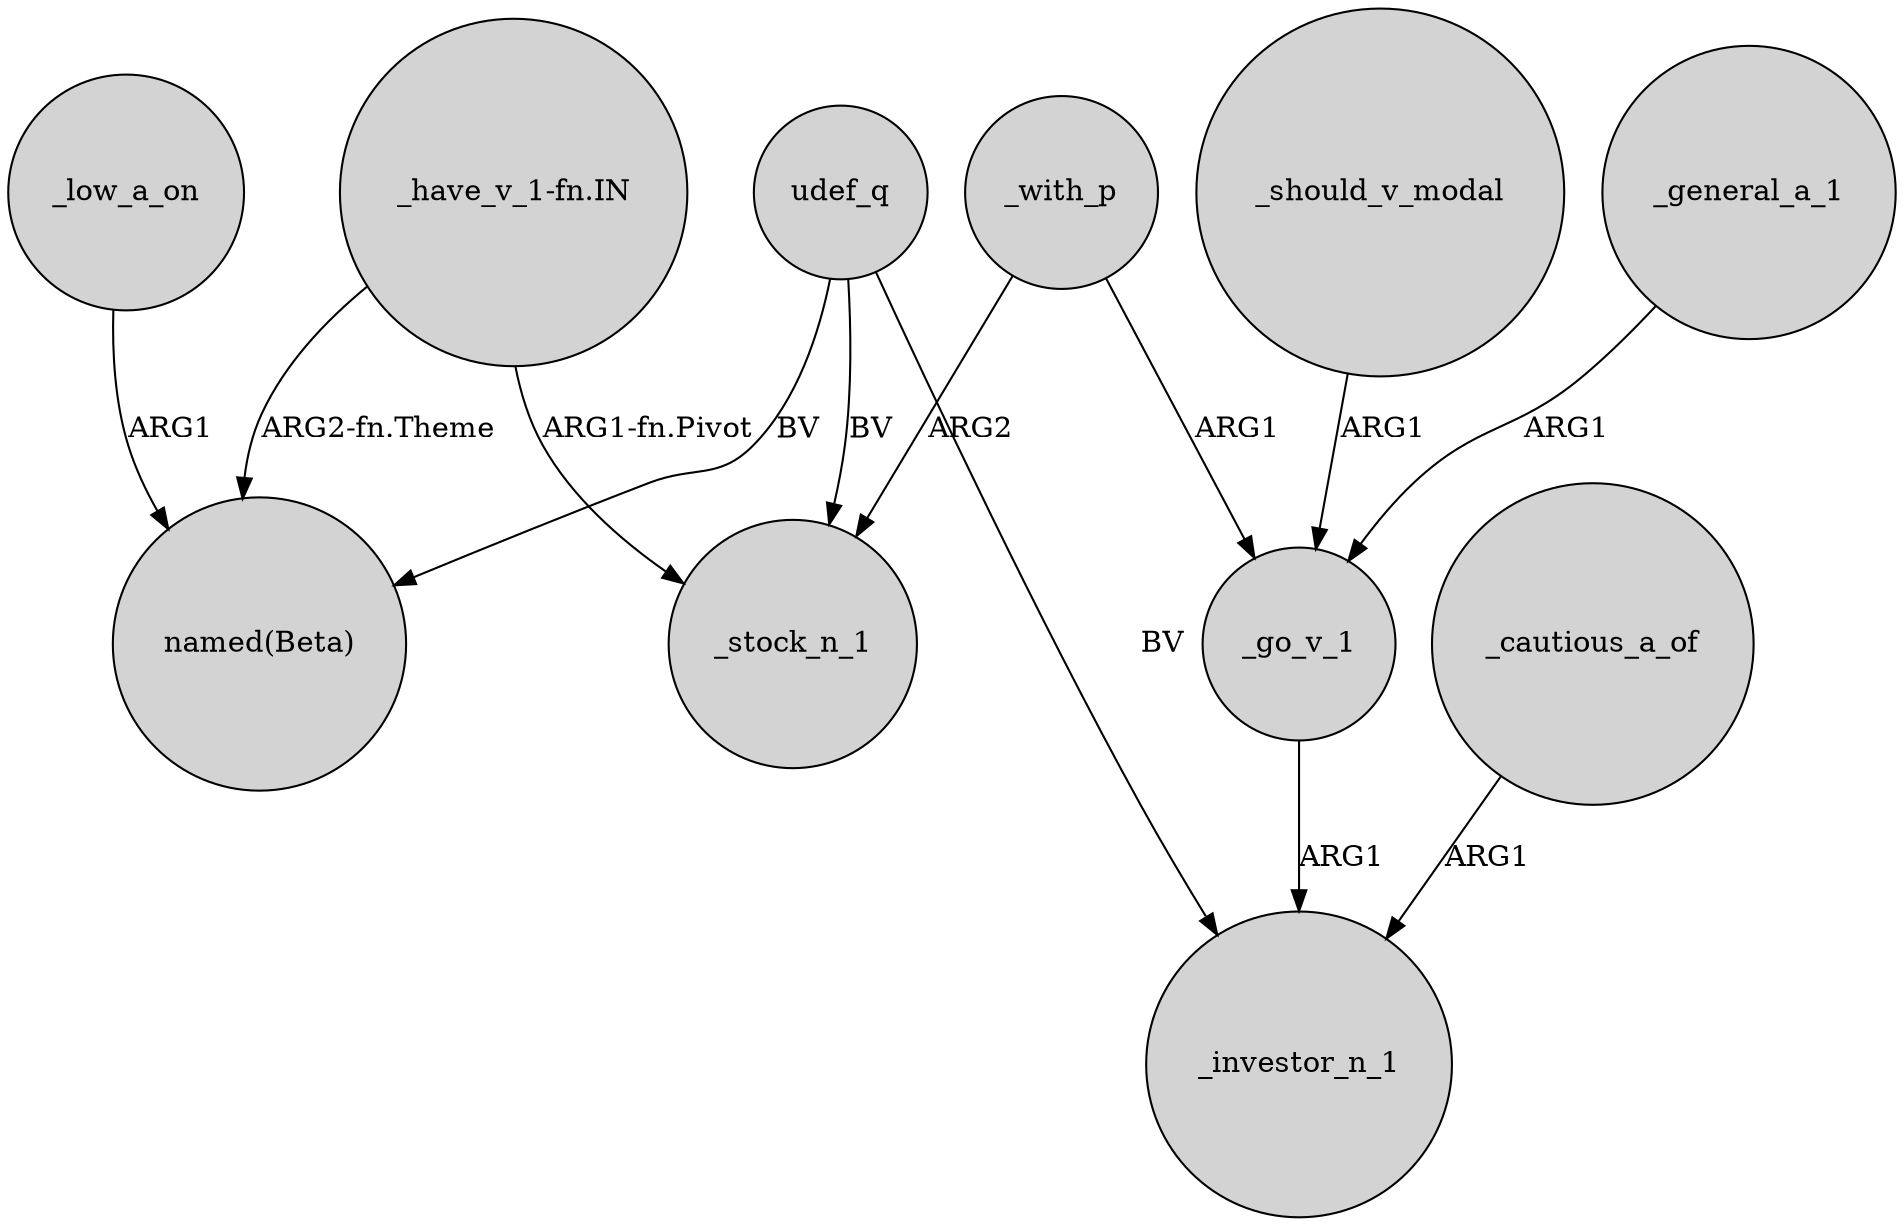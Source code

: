 digraph {
	node [shape=circle style=filled]
	"_have_v_1-fn.IN" -> "named(Beta)" [label="ARG2-fn.Theme"]
	"_have_v_1-fn.IN" -> _stock_n_1 [label="ARG1-fn.Pivot"]
	udef_q -> _stock_n_1 [label=BV]
	_go_v_1 -> _investor_n_1 [label=ARG1]
	udef_q -> "named(Beta)" [label=BV]
	_cautious_a_of -> _investor_n_1 [label=ARG1]
	_should_v_modal -> _go_v_1 [label=ARG1]
	_with_p -> _go_v_1 [label=ARG1]
	udef_q -> _investor_n_1 [label=BV]
	_with_p -> _stock_n_1 [label=ARG2]
	_low_a_on -> "named(Beta)" [label=ARG1]
	_general_a_1 -> _go_v_1 [label=ARG1]
}
